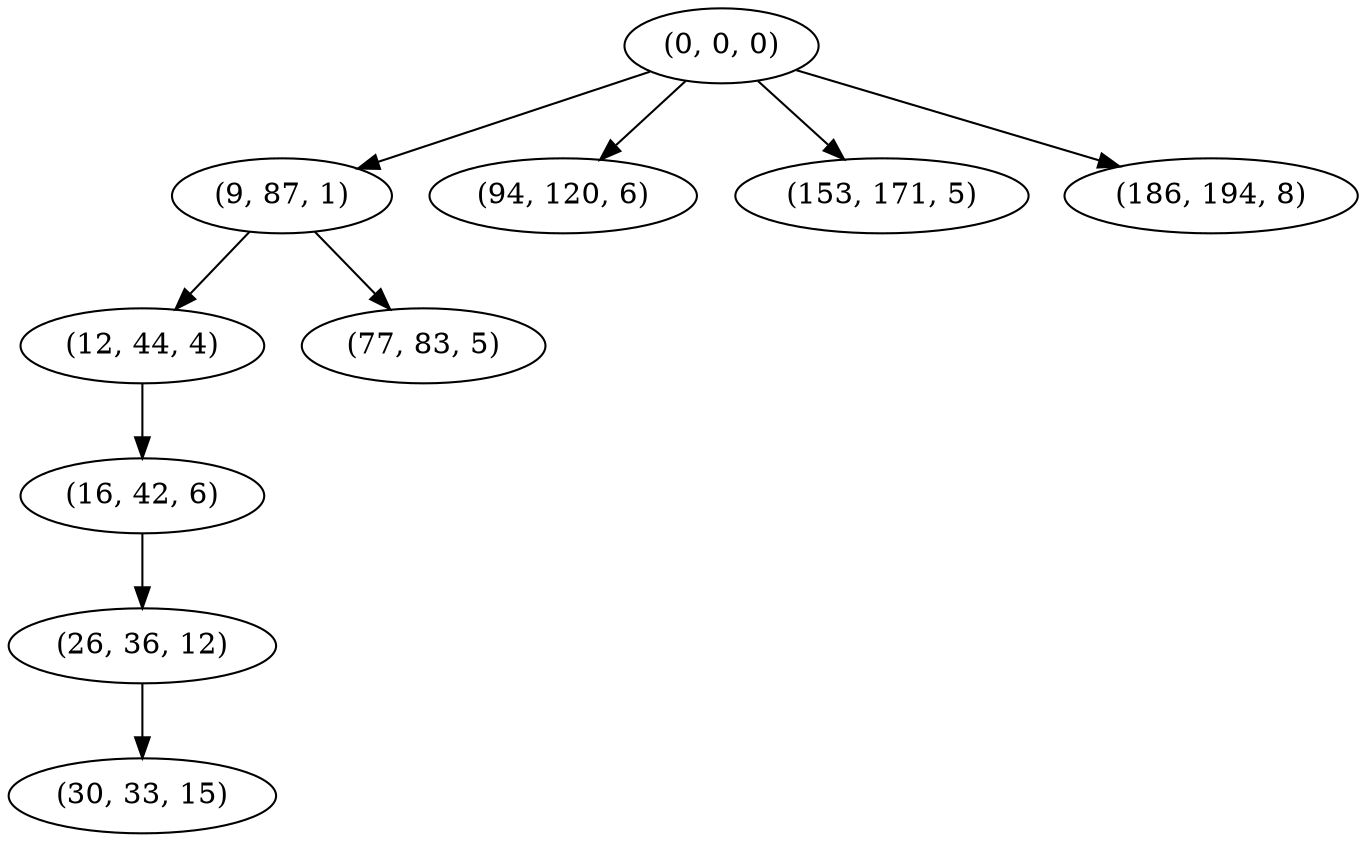 digraph tree {
    "(0, 0, 0)";
    "(9, 87, 1)";
    "(12, 44, 4)";
    "(16, 42, 6)";
    "(26, 36, 12)";
    "(30, 33, 15)";
    "(77, 83, 5)";
    "(94, 120, 6)";
    "(153, 171, 5)";
    "(186, 194, 8)";
    "(0, 0, 0)" -> "(9, 87, 1)";
    "(0, 0, 0)" -> "(94, 120, 6)";
    "(0, 0, 0)" -> "(153, 171, 5)";
    "(0, 0, 0)" -> "(186, 194, 8)";
    "(9, 87, 1)" -> "(12, 44, 4)";
    "(9, 87, 1)" -> "(77, 83, 5)";
    "(12, 44, 4)" -> "(16, 42, 6)";
    "(16, 42, 6)" -> "(26, 36, 12)";
    "(26, 36, 12)" -> "(30, 33, 15)";
}
